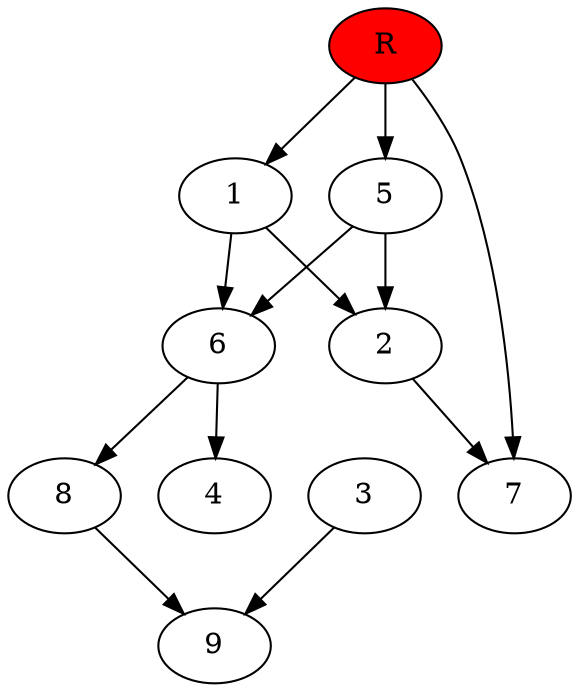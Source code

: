 digraph prb58337 {
	1
	2
	3
	4
	5
	6
	7
	8
	R [fillcolor="#ff0000" style=filled]
	1 -> 2
	1 -> 6
	2 -> 7
	3 -> 9
	5 -> 2
	5 -> 6
	6 -> 4
	6 -> 8
	8 -> 9
	R -> 1
	R -> 5
	R -> 7
}
